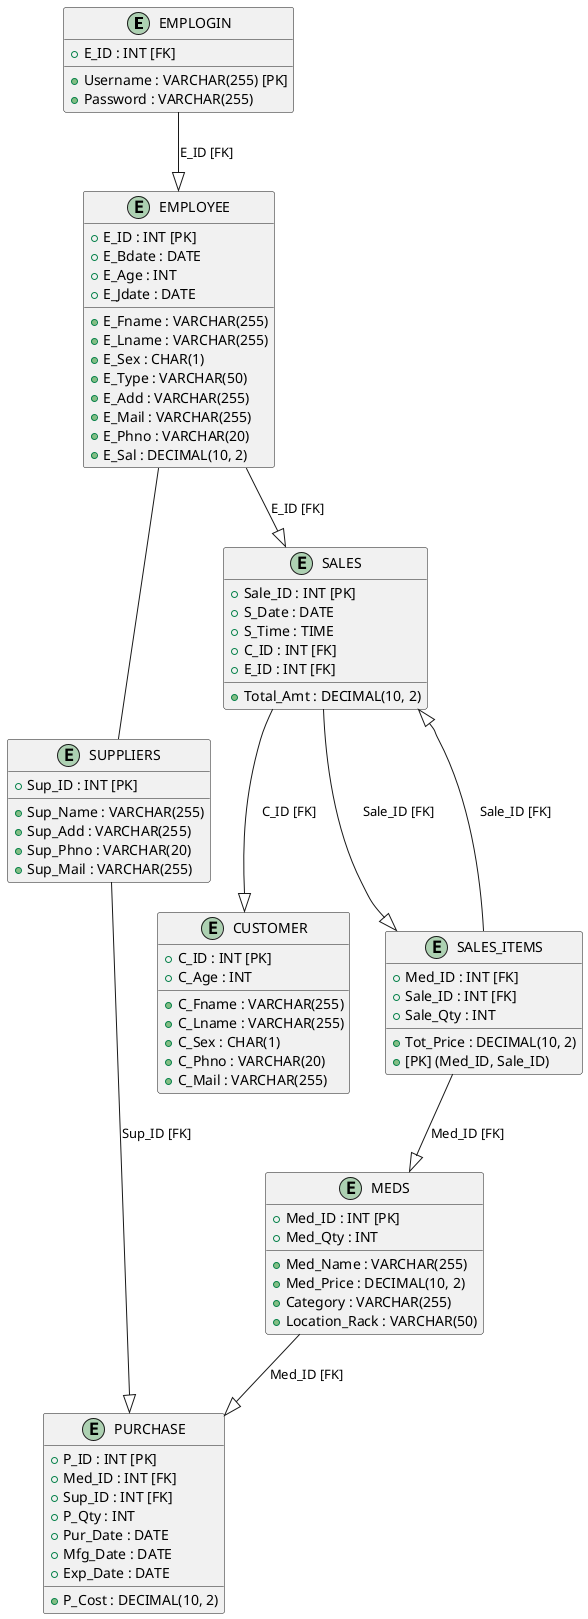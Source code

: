 @startuml
entity "EMPLOGIN" as EmpLogin {
  + Username : VARCHAR(255) [PK]
  + Password : VARCHAR(255)
  + E_ID : INT [FK]
}

entity "EMPLOYEE" as Employee {
  + E_ID : INT [PK]
  + E_Fname : VARCHAR(255)
  + E_Lname : VARCHAR(255)
  + E_Bdate : DATE
  + E_Age : INT
  + E_Sex : CHAR(1)
  + E_Type : VARCHAR(50)
  + E_Jdate : DATE
  + E_Add : VARCHAR(255)
  + E_Mail : VARCHAR(255)
  + E_Phno : VARCHAR(20)
  + E_Sal : DECIMAL(10, 2)
}

entity "SUPPLIERS" as Suppliers {
  + Sup_ID : INT [PK]
  + Sup_Name : VARCHAR(255)
  + Sup_Add : VARCHAR(255)
  + Sup_Phno : VARCHAR(20)
  + Sup_Mail : VARCHAR(255)
}

entity "CUSTOMER" as Customer {
  + C_ID : INT [PK]
  + C_Fname : VARCHAR(255)
  + C_Lname : VARCHAR(255)
  + C_Age : INT
  + C_Sex : CHAR(1)
  + C_Phno : VARCHAR(20)
  + C_Mail : VARCHAR(255)
}

entity "MEDS" as Meds {
  + Med_ID : INT [PK]
  + Med_Name : VARCHAR(255)
  + Med_Qty : INT
  + Med_Price : DECIMAL(10, 2)
  + Category : VARCHAR(255)
  + Location_Rack : VARCHAR(50)
}

entity "PURCHASE" as Purchase {
  + P_ID : INT [PK]
  + Med_ID : INT [FK]
  + Sup_ID : INT [FK]
  + P_Qty : INT
  + P_Cost : DECIMAL(10, 2)
  + Pur_Date : DATE
  + Mfg_Date : DATE
  + Exp_Date : DATE
}

entity "SALES" as Sales {
  + Sale_ID : INT [PK]
  + S_Date : DATE
  + S_Time : TIME
  + Total_Amt : DECIMAL(10, 2)
  + C_ID : INT [FK]
  + E_ID : INT [FK]
}

entity "SALES_ITEMS" as SalesItems {
  + Med_ID : INT [FK]
  + Sale_ID : INT [FK]
  + Sale_Qty : INT
  + Tot_Price : DECIMAL(10, 2)
  + [PK] (Med_ID, Sale_ID)
}

EmpLogin --|> Employee : E_ID [FK]
Employee --|> Sales : E_ID [FK]
Employee -- Suppliers
Sales --|> SalesItems : Sale_ID [FK]
SalesItems --|> Meds : Med_ID [FK]
SalesItems --|> Sales : Sale_ID [FK]
Meds --|> Purchase : Med_ID [FK]
Suppliers --|> Purchase : Sup_ID [FK]
Sales --|> Customer : C_ID [FK]
@enduml
